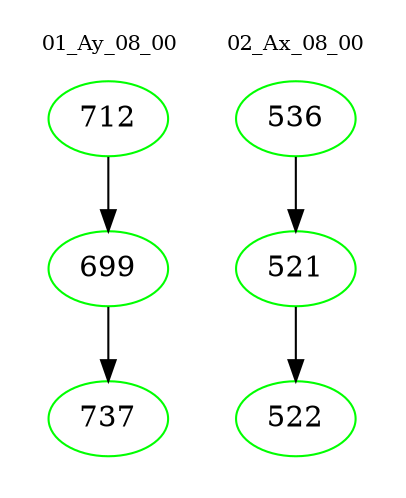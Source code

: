 digraph{
subgraph cluster_0 {
color = white
label = "01_Ay_08_00";
fontsize=10;
T0_712 [label="712", color="green"]
T0_712 -> T0_699 [color="black"]
T0_699 [label="699", color="green"]
T0_699 -> T0_737 [color="black"]
T0_737 [label="737", color="green"]
}
subgraph cluster_1 {
color = white
label = "02_Ax_08_00";
fontsize=10;
T1_536 [label="536", color="green"]
T1_536 -> T1_521 [color="black"]
T1_521 [label="521", color="green"]
T1_521 -> T1_522 [color="black"]
T1_522 [label="522", color="green"]
}
}
